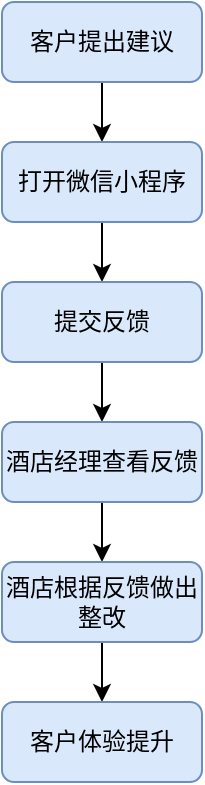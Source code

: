 <mxfile version="14.8.4" type="device"><diagram id="H1K4f55ohSMJVhxQ3oyq" name="Page-1"><mxGraphModel dx="677" dy="373" grid="1" gridSize="10" guides="1" tooltips="1" connect="1" arrows="1" fold="1" page="1" pageScale="1" pageWidth="827" pageHeight="1169" math="0" shadow="0"><root><mxCell id="0"/><mxCell id="1" parent="0"/><mxCell id="QWjqgE3Xo2q99oqjn20k-4" style="edgeStyle=orthogonalEdgeStyle;rounded=0;orthogonalLoop=1;jettySize=auto;html=1;exitX=0.5;exitY=1;exitDx=0;exitDy=0;entryX=0.5;entryY=0;entryDx=0;entryDy=0;" parent="1" source="QWjqgE3Xo2q99oqjn20k-1" target="QWjqgE3Xo2q99oqjn20k-2" edge="1"><mxGeometry relative="1" as="geometry"/></mxCell><mxCell id="QWjqgE3Xo2q99oqjn20k-1" value="&lt;font style=&quot;vertical-align: inherit&quot;&gt;&lt;font style=&quot;vertical-align: inherit&quot;&gt;&lt;font style=&quot;vertical-align: inherit&quot;&gt;&lt;font style=&quot;vertical-align: inherit&quot;&gt;&lt;font style=&quot;vertical-align: inherit&quot;&gt;&lt;font style=&quot;vertical-align: inherit&quot;&gt;&lt;font style=&quot;vertical-align: inherit&quot;&gt;&lt;font style=&quot;vertical-align: inherit&quot;&gt;&lt;font style=&quot;vertical-align: inherit&quot;&gt;&lt;font style=&quot;vertical-align: inherit&quot;&gt;&lt;font style=&quot;vertical-align: inherit&quot;&gt;&lt;font style=&quot;vertical-align: inherit&quot;&gt;&lt;font style=&quot;vertical-align: inherit&quot;&gt;&lt;font style=&quot;vertical-align: inherit&quot;&gt;&lt;font style=&quot;vertical-align: inherit&quot;&gt;&lt;font style=&quot;vertical-align: inherit&quot;&gt;客户提出建议&lt;/font&gt;&lt;/font&gt;&lt;/font&gt;&lt;/font&gt;&lt;/font&gt;&lt;/font&gt;&lt;/font&gt;&lt;/font&gt;&lt;/font&gt;&lt;/font&gt;&lt;/font&gt;&lt;/font&gt;&lt;/font&gt;&lt;/font&gt;&lt;/font&gt;&lt;/font&gt;" style="rounded=1;whiteSpace=wrap;html=1;fontSize=12;glass=0;strokeWidth=1;shadow=0;fillColor=#dae8fc;strokeColor=#6c8ebf;" parent="1" vertex="1"><mxGeometry x="390" y="40" width="100" height="40" as="geometry"/></mxCell><mxCell id="QWjqgE3Xo2q99oqjn20k-5" style="edgeStyle=orthogonalEdgeStyle;rounded=0;orthogonalLoop=1;jettySize=auto;html=1;exitX=0.5;exitY=1;exitDx=0;exitDy=0;entryX=0.5;entryY=0;entryDx=0;entryDy=0;" parent="1" source="QWjqgE3Xo2q99oqjn20k-2" target="QWjqgE3Xo2q99oqjn20k-3" edge="1"><mxGeometry relative="1" as="geometry"/></mxCell><mxCell id="QWjqgE3Xo2q99oqjn20k-2" value="&lt;font style=&quot;vertical-align: inherit&quot;&gt;&lt;font style=&quot;vertical-align: inherit&quot;&gt;打开微信小程序&lt;/font&gt;&lt;/font&gt;" style="rounded=1;whiteSpace=wrap;html=1;fontSize=12;glass=0;strokeWidth=1;shadow=0;fillColor=#dae8fc;strokeColor=#6c8ebf;" parent="1" vertex="1"><mxGeometry x="390" y="110" width="100" height="40" as="geometry"/></mxCell><mxCell id="QWjqgE3Xo2q99oqjn20k-8" style="edgeStyle=orthogonalEdgeStyle;rounded=0;orthogonalLoop=1;jettySize=auto;html=1;exitX=0.5;exitY=1;exitDx=0;exitDy=0;entryX=0.5;entryY=0;entryDx=0;entryDy=0;" parent="1" source="QWjqgE3Xo2q99oqjn20k-3" target="QWjqgE3Xo2q99oqjn20k-7" edge="1"><mxGeometry relative="1" as="geometry"/></mxCell><mxCell id="QWjqgE3Xo2q99oqjn20k-3" value="&lt;font style=&quot;vertical-align: inherit&quot;&gt;&lt;font style=&quot;vertical-align: inherit&quot;&gt;提交反馈&lt;/font&gt;&lt;/font&gt;" style="rounded=1;whiteSpace=wrap;html=1;fontSize=12;glass=0;strokeWidth=1;shadow=0;fillColor=#dae8fc;strokeColor=#6c8ebf;" parent="1" vertex="1"><mxGeometry x="390" y="180" width="100" height="40" as="geometry"/></mxCell><mxCell id="QWjqgE3Xo2q99oqjn20k-11" style="edgeStyle=orthogonalEdgeStyle;rounded=0;orthogonalLoop=1;jettySize=auto;html=1;exitX=0.5;exitY=1;exitDx=0;exitDy=0;" parent="1" source="QWjqgE3Xo2q99oqjn20k-7" target="QWjqgE3Xo2q99oqjn20k-10" edge="1"><mxGeometry relative="1" as="geometry"/></mxCell><mxCell id="QWjqgE3Xo2q99oqjn20k-7" value="&lt;font style=&quot;vertical-align: inherit&quot;&gt;&lt;font style=&quot;vertical-align: inherit&quot;&gt;&lt;font style=&quot;vertical-align: inherit&quot;&gt;&lt;font style=&quot;vertical-align: inherit&quot;&gt;&lt;font style=&quot;vertical-align: inherit&quot;&gt;&lt;font style=&quot;vertical-align: inherit&quot;&gt;酒店经理查看反馈&lt;/font&gt;&lt;/font&gt;&lt;/font&gt;&lt;/font&gt;&lt;/font&gt;&lt;/font&gt;" style="rounded=1;whiteSpace=wrap;html=1;fontSize=12;glass=0;strokeWidth=1;shadow=0;fillColor=#dae8fc;strokeColor=#6c8ebf;" parent="1" vertex="1"><mxGeometry x="390" y="250" width="100" height="40" as="geometry"/></mxCell><mxCell id="QWjqgE3Xo2q99oqjn20k-13" style="edgeStyle=orthogonalEdgeStyle;rounded=0;orthogonalLoop=1;jettySize=auto;html=1;exitX=0.5;exitY=1;exitDx=0;exitDy=0;" parent="1" source="QWjqgE3Xo2q99oqjn20k-10" target="QWjqgE3Xo2q99oqjn20k-12" edge="1"><mxGeometry relative="1" as="geometry"/></mxCell><mxCell id="QWjqgE3Xo2q99oqjn20k-10" value="&lt;font style=&quot;vertical-align: inherit&quot;&gt;&lt;font style=&quot;vertical-align: inherit&quot;&gt;&lt;font style=&quot;vertical-align: inherit&quot;&gt;&lt;font style=&quot;vertical-align: inherit&quot;&gt;酒店根据反馈做出整改&lt;/font&gt;&lt;/font&gt;&lt;/font&gt;&lt;/font&gt;" style="rounded=1;whiteSpace=wrap;html=1;fontSize=12;glass=0;strokeWidth=1;shadow=0;fillColor=#dae8fc;strokeColor=#6c8ebf;" parent="1" vertex="1"><mxGeometry x="390" y="320" width="100" height="40" as="geometry"/></mxCell><mxCell id="QWjqgE3Xo2q99oqjn20k-12" value="&lt;font style=&quot;vertical-align: inherit&quot;&gt;&lt;font style=&quot;vertical-align: inherit&quot;&gt;&lt;font style=&quot;vertical-align: inherit&quot;&gt;&lt;font style=&quot;vertical-align: inherit&quot;&gt;客户体验提升&lt;/font&gt;&lt;/font&gt;&lt;/font&gt;&lt;/font&gt;" style="rounded=1;whiteSpace=wrap;html=1;fontSize=12;glass=0;strokeWidth=1;shadow=0;fillColor=#dae8fc;strokeColor=#6c8ebf;" parent="1" vertex="1"><mxGeometry x="390" y="390" width="100" height="40" as="geometry"/></mxCell></root></mxGraphModel></diagram></mxfile>